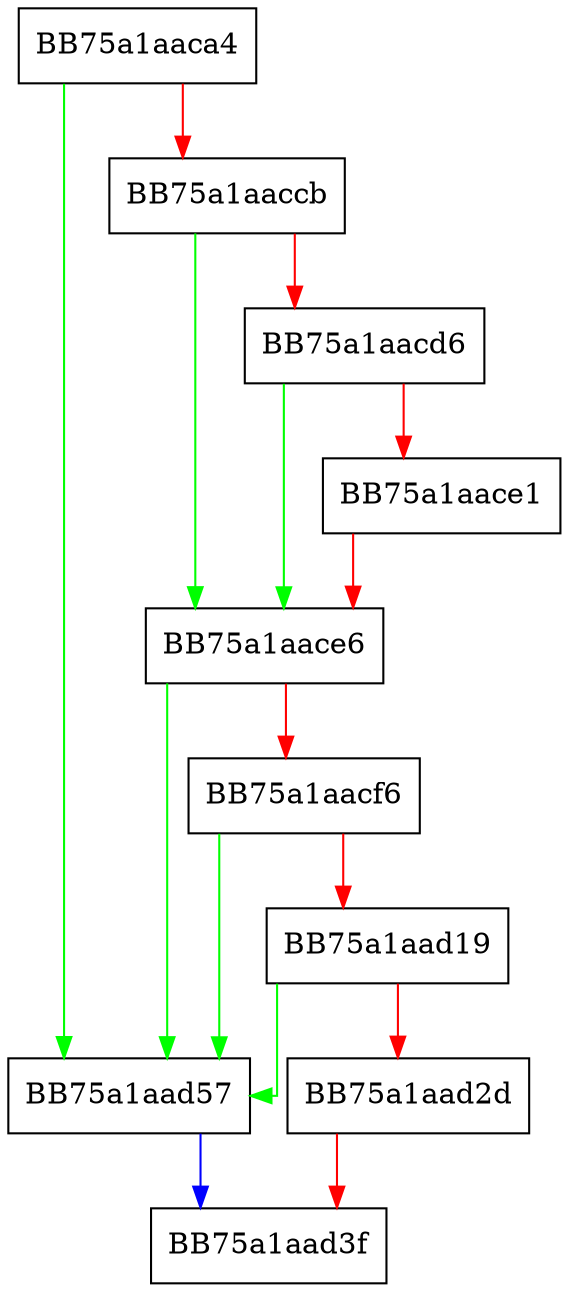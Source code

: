 digraph BreakpointException {
  node [shape="box"];
  graph [splines=ortho];
  BB75a1aaca4 -> BB75a1aad57 [color="green"];
  BB75a1aaca4 -> BB75a1aaccb [color="red"];
  BB75a1aaccb -> BB75a1aace6 [color="green"];
  BB75a1aaccb -> BB75a1aacd6 [color="red"];
  BB75a1aacd6 -> BB75a1aace6 [color="green"];
  BB75a1aacd6 -> BB75a1aace1 [color="red"];
  BB75a1aace1 -> BB75a1aace6 [color="red"];
  BB75a1aace6 -> BB75a1aad57 [color="green"];
  BB75a1aace6 -> BB75a1aacf6 [color="red"];
  BB75a1aacf6 -> BB75a1aad57 [color="green"];
  BB75a1aacf6 -> BB75a1aad19 [color="red"];
  BB75a1aad19 -> BB75a1aad57 [color="green"];
  BB75a1aad19 -> BB75a1aad2d [color="red"];
  BB75a1aad2d -> BB75a1aad3f [color="red"];
  BB75a1aad57 -> BB75a1aad3f [color="blue"];
}